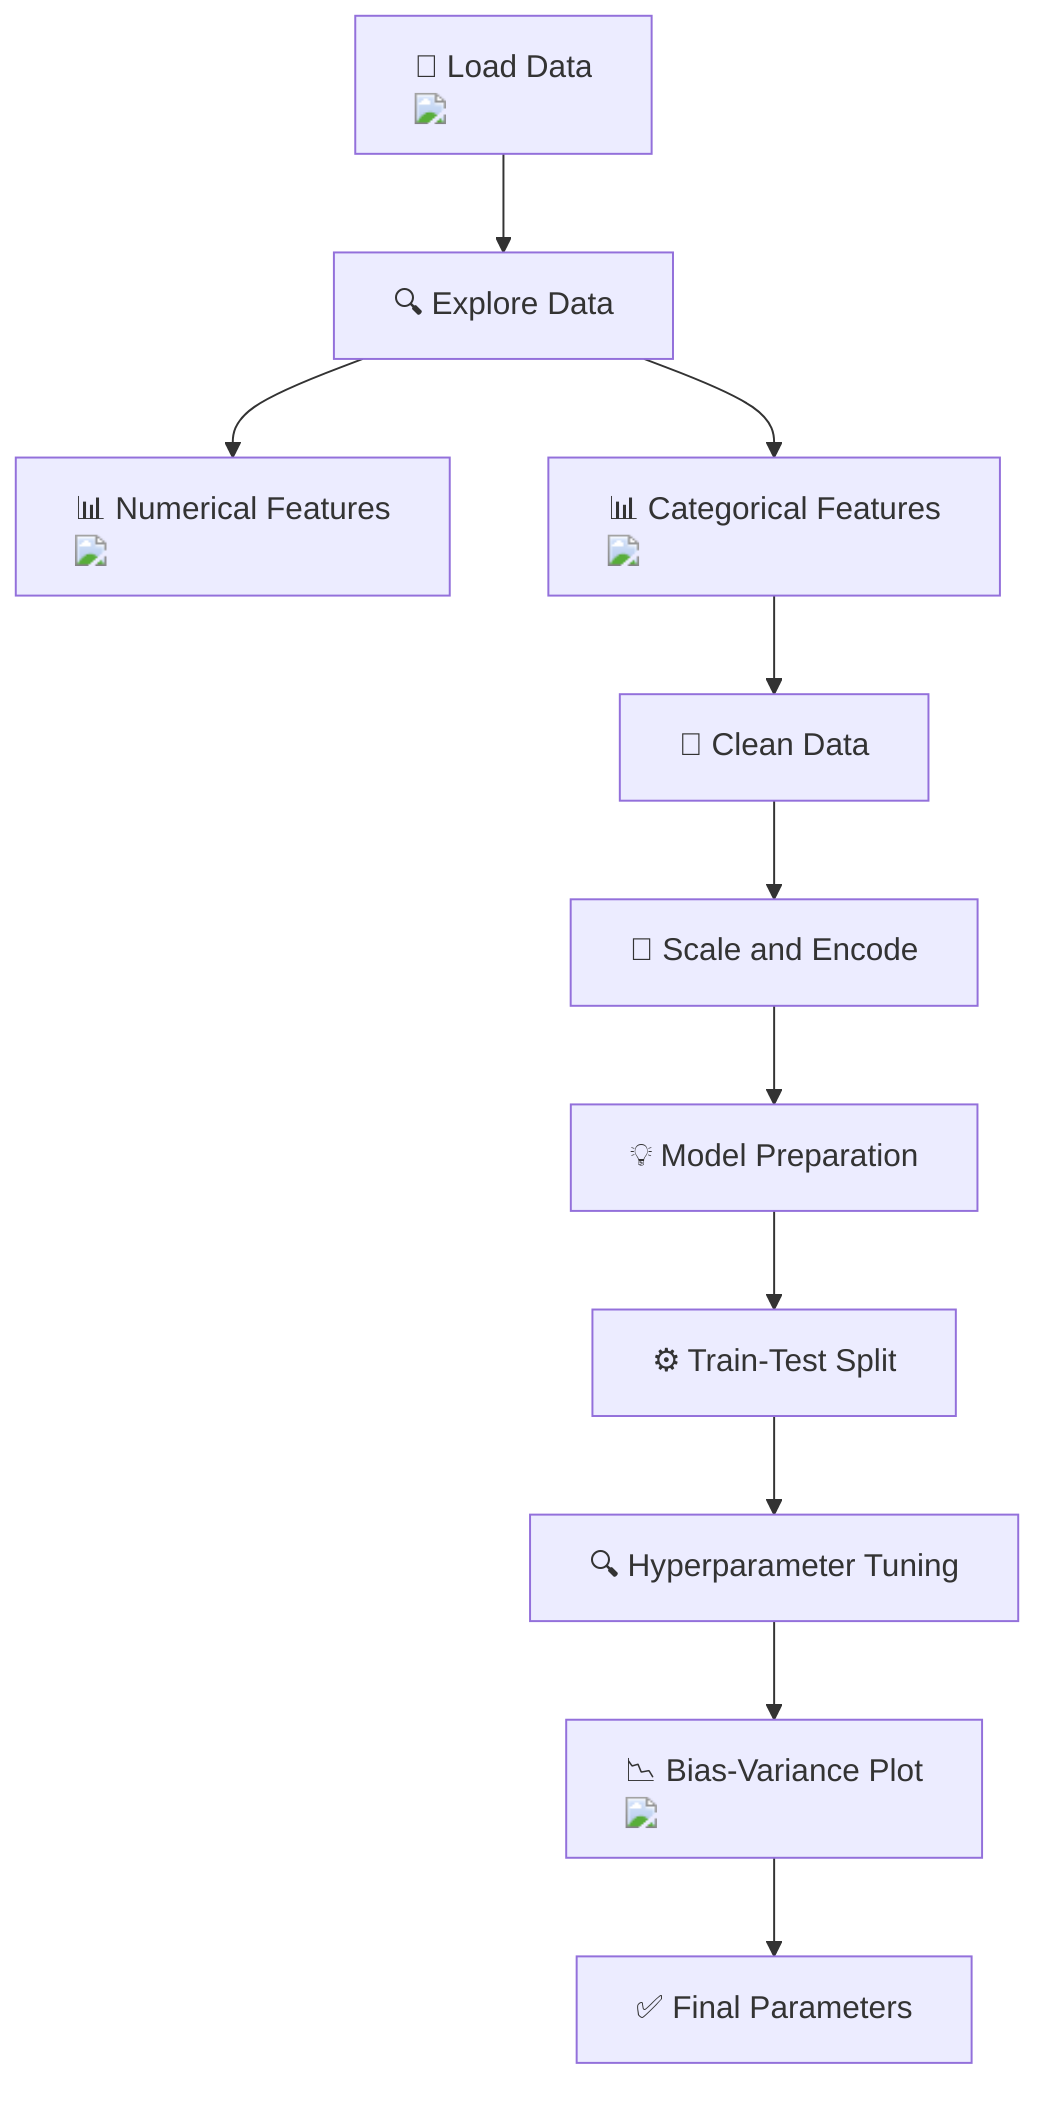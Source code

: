 graph TD;
    A["📁 Load Data <img src='file.svg'/>"] --> B["🔍 Explore Data"];
    B --> C["📊 Numerical Features <img src='hist_template.svg'/>"];
    B --> D["📊 Categorical Features <img src='barplot_template.svg'/>"];
    D --> E["🧹 Clean Data"];
    E --> F["🔄 Scale and Encode"];
    F --> G["💡 Model Preparation"];
    G --> H["⚙️ Train-Test Split"];
    H --> I["🔍 Hyperparameter Tuning"];
    I --> J["📉 Bias-Variance Plot <img src='lineplot_template.svg'/>"];
    J --> K["✅ Final Parameters"];